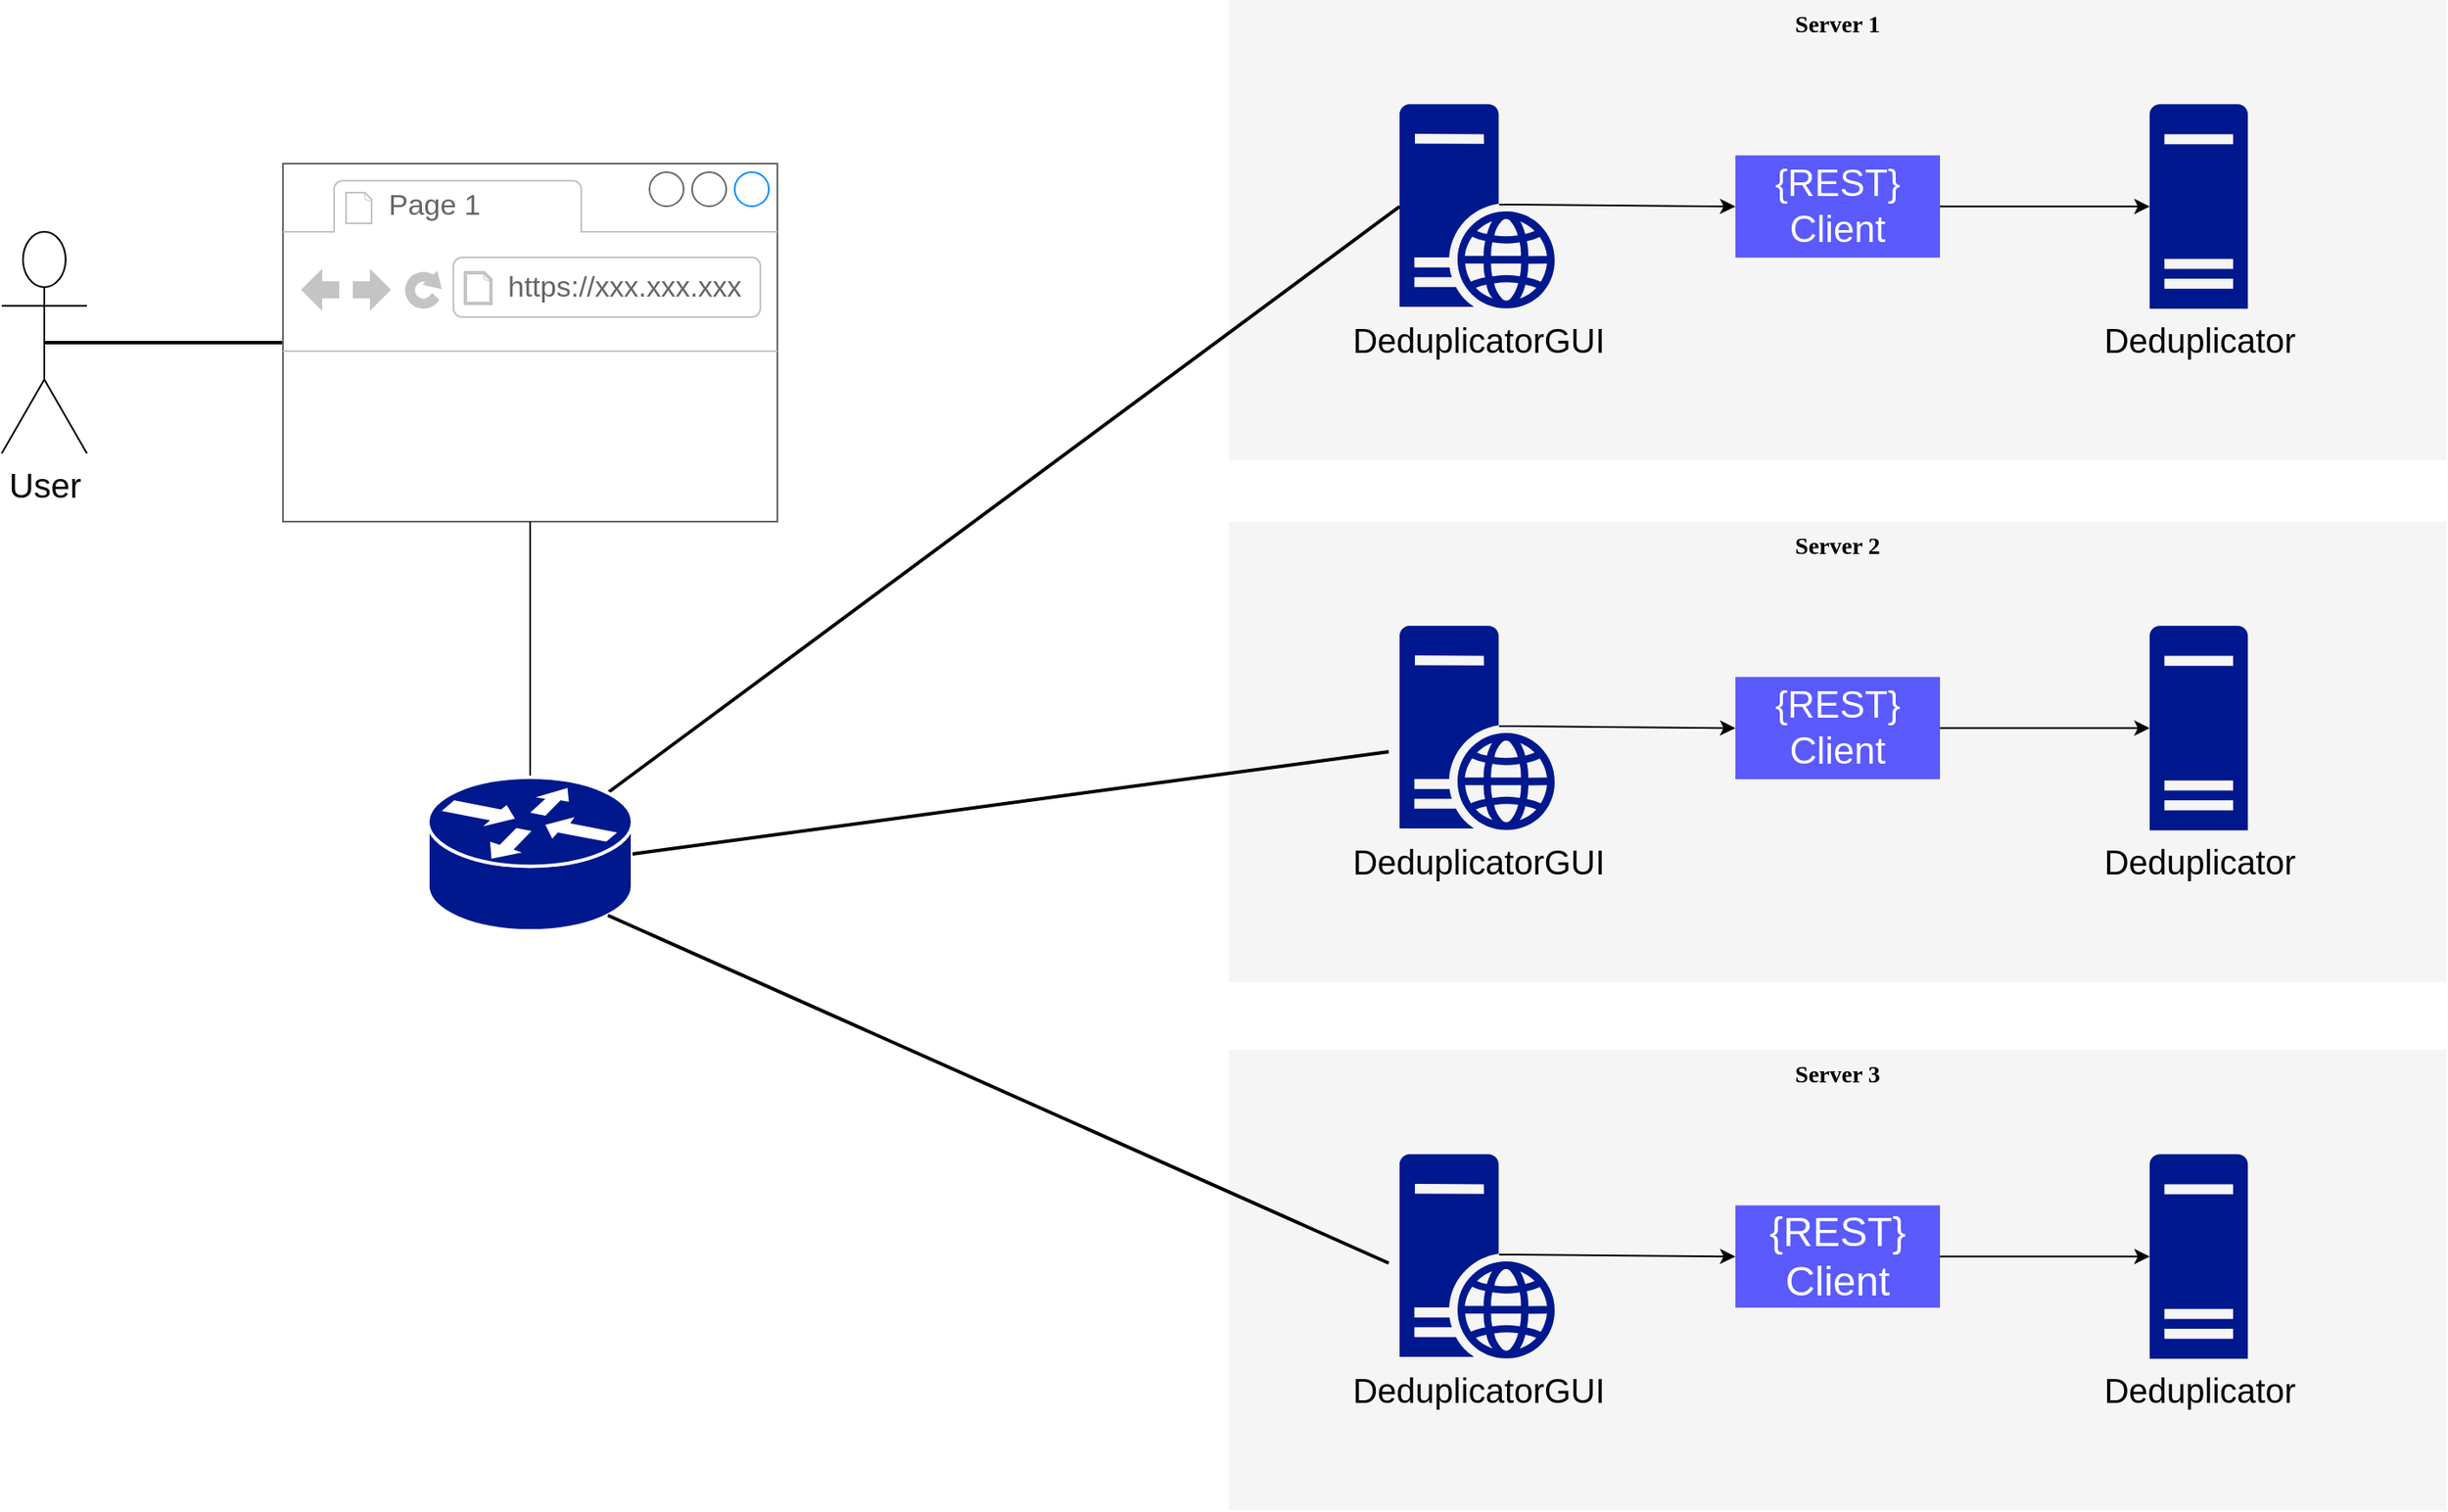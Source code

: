<mxfile version="12.6.2" type="device"><diagram name="Page-1" id="c37626ed-c26b-45fb-9056-f9ebc6bb27b6"><mxGraphModel dx="2031" dy="1184" grid="1" gridSize="10" guides="1" tooltips="1" connect="1" arrows="1" fold="1" page="1" pageScale="1" pageWidth="1169" pageHeight="827" background="#ffffff" math="0" shadow="0"><root><mxCell id="0"/><mxCell id="1" parent="0"/><mxCell id="l2WOE64KxYhAdhZKbtUc-12" style="edgeStyle=none;rounded=0;orthogonalLoop=1;jettySize=auto;html=1;exitX=0.5;exitY=0.5;exitDx=0;exitDy=0;exitPerimeter=0;endArrow=none;endFill=0;strokeWidth=2;" parent="1" source="l2WOE64KxYhAdhZKbtUc-4" target="l2WOE64KxYhAdhZKbtUc-8" edge="1"><mxGeometry relative="1" as="geometry"/></mxCell><mxCell id="l2WOE64KxYhAdhZKbtUc-4" value="&lt;font style=&quot;font-size: 20px;&quot;&gt;User&lt;/font&gt;" style="shape=umlActor;verticalLabelPosition=bottom;labelBackgroundColor=#ffffff;verticalAlign=top;html=1;outlineConnect=0;fontSize=20;" parent="1" vertex="1"><mxGeometry x="80.0" y="140" width="50" height="130" as="geometry"/></mxCell><mxCell id="l2WOE64KxYhAdhZKbtUc-8" value="" style="strokeWidth=1;shadow=0;dashed=0;align=center;html=1;shape=mxgraph.mockup.containers.browserWindow;rSize=0;strokeColor=#666666;strokeColor2=#008cff;strokeColor3=#c4c4c4;mainText=,;recursiveResize=0;" parent="1" vertex="1"><mxGeometry x="245" y="100" width="290" height="210" as="geometry"/></mxCell><mxCell id="l2WOE64KxYhAdhZKbtUc-9" value="Page 1" style="strokeWidth=1;shadow=0;dashed=0;align=center;html=1;shape=mxgraph.mockup.containers.anchor;fontSize=17;fontColor=#666666;align=left;" parent="l2WOE64KxYhAdhZKbtUc-8" vertex="1"><mxGeometry x="60" y="12" width="110" height="26" as="geometry"/></mxCell><mxCell id="l2WOE64KxYhAdhZKbtUc-10" value="https://xxx.xxx.xxx" style="strokeWidth=1;shadow=0;dashed=0;align=center;html=1;shape=mxgraph.mockup.containers.anchor;rSize=0;fontSize=17;fontColor=#666666;align=left;" parent="l2WOE64KxYhAdhZKbtUc-8" vertex="1"><mxGeometry x="130" y="60" width="140" height="26" as="geometry"/></mxCell><mxCell id="l2WOE64KxYhAdhZKbtUc-24" value="" style="group" parent="1" vertex="1" connectable="0"><mxGeometry x="800" y="4" width="714" height="270" as="geometry"/></mxCell><mxCell id="l2WOE64KxYhAdhZKbtUc-25" value="Server 1" style="whiteSpace=wrap;html=1;rounded=0;shadow=0;comic=0;strokeWidth=1;fontFamily=Verdana;fontSize=14;fillColor=#f5f5f5;strokeColor=none;fontStyle=1;verticalAlign=top;" parent="l2WOE64KxYhAdhZKbtUc-24" vertex="1"><mxGeometry width="714" height="270" as="geometry"/></mxCell><mxCell id="l2WOE64KxYhAdhZKbtUc-26" value="&lt;font style=&quot;font-size: 20px&quot;&gt;DeduplicatorGUI&lt;/font&gt;" style="aspect=fixed;pointerEvents=1;shadow=0;dashed=0;html=1;strokeColor=none;labelPosition=center;verticalLabelPosition=bottom;verticalAlign=top;align=center;fillColor=#00188D;shape=mxgraph.mscae.enterprise.web_server" parent="l2WOE64KxYhAdhZKbtUc-24" vertex="1"><mxGeometry x="99.999" y="61.14" width="91.2" height="120" as="geometry"/></mxCell><mxCell id="l2WOE64KxYhAdhZKbtUc-27" value="&lt;font style=&quot;font-size: 20px&quot;&gt;Deduplicator&lt;/font&gt;" style="aspect=fixed;pointerEvents=1;shadow=0;dashed=0;html=1;strokeColor=none;labelPosition=center;verticalLabelPosition=bottom;verticalAlign=top;align=center;fillColor=#00188D;shape=mxgraph.mscae.enterprise.server_generic" parent="l2WOE64KxYhAdhZKbtUc-24" vertex="1"><mxGeometry x="540.004" y="61.14" width="57.6" height="120" as="geometry"/></mxCell><mxCell id="oST_AnT7gVVNt4JtCQ5K-21" style="edgeStyle=none;rounded=0;orthogonalLoop=1;jettySize=auto;html=1;exitX=1;exitY=0.5;exitDx=0;exitDy=0;entryX=0;entryY=0.5;entryDx=0;entryDy=0;entryPerimeter=0;startArrow=none;startFill=0;endArrow=classic;endFill=1;fontSize=20;" edge="1" parent="l2WOE64KxYhAdhZKbtUc-24" source="oST_AnT7gVVNt4JtCQ5K-18" target="l2WOE64KxYhAdhZKbtUc-27"><mxGeometry relative="1" as="geometry"/></mxCell><mxCell id="oST_AnT7gVVNt4JtCQ5K-22" style="edgeStyle=none;rounded=0;orthogonalLoop=1;jettySize=auto;html=1;exitX=0;exitY=0.5;exitDx=0;exitDy=0;entryX=0.64;entryY=0.49;entryDx=0;entryDy=0;entryPerimeter=0;startArrow=classic;startFill=1;endArrow=none;endFill=0;fontSize=20;" edge="1" parent="l2WOE64KxYhAdhZKbtUc-24" source="oST_AnT7gVVNt4JtCQ5K-18" target="l2WOE64KxYhAdhZKbtUc-26"><mxGeometry relative="1" as="geometry"/></mxCell><mxCell id="oST_AnT7gVVNt4JtCQ5K-18" value="&lt;font color=&quot;#ffffff&quot; style=&quot;font-size: 22px&quot;&gt;{REST}&lt;br&gt;Client&lt;br&gt;&lt;/font&gt;" style="rounded=0;whiteSpace=wrap;html=1;fillColor=#3333FF;gradientColor=#3333FF;fontSize=20;strokeColor=none;opacity=80;" vertex="1" parent="l2WOE64KxYhAdhZKbtUc-24"><mxGeometry x="297" y="91.14" width="120" height="60" as="geometry"/></mxCell><mxCell id="l2WOE64KxYhAdhZKbtUc-31" style="edgeStyle=none;rounded=0;orthogonalLoop=1;jettySize=auto;html=1;exitX=0;exitY=0.5;exitDx=0;exitDy=0;exitPerimeter=0;endArrow=none;endFill=0;strokeWidth=2;entryX=0.88;entryY=0.1;entryDx=0;entryDy=0;entryPerimeter=0;" parent="1" source="l2WOE64KxYhAdhZKbtUc-26" target="oST_AnT7gVVNt4JtCQ5K-6" edge="1"><mxGeometry relative="1" as="geometry"><mxPoint x="690" y="390" as="targetPoint"/></mxGeometry></mxCell><mxCell id="oST_AnT7gVVNt4JtCQ5K-8" style="rounded=0;orthogonalLoop=1;jettySize=auto;html=1;exitX=0.5;exitY=0;exitDx=0;exitDy=0;exitPerimeter=0;fontSize=20;endArrow=none;endFill=0;" edge="1" parent="1" source="oST_AnT7gVVNt4JtCQ5K-6" target="l2WOE64KxYhAdhZKbtUc-8"><mxGeometry relative="1" as="geometry"/></mxCell><mxCell id="oST_AnT7gVVNt4JtCQ5K-6" value="" style="shape=mxgraph.cisco.routers.router;html=1;dashed=0;fillColor=#00188D;strokeColor=#ffffff;strokeWidth=2;verticalLabelPosition=bottom;verticalAlign=top;fontSize=20;" vertex="1" parent="1"><mxGeometry x="330" y="460" width="120" height="90" as="geometry"/></mxCell><mxCell id="oST_AnT7gVVNt4JtCQ5K-23" value="" style="group;opacity=30;" vertex="1" connectable="0" parent="1"><mxGeometry x="800" y="310" width="714" height="270" as="geometry"/></mxCell><mxCell id="oST_AnT7gVVNt4JtCQ5K-24" value="Server 2" style="whiteSpace=wrap;html=1;rounded=0;shadow=0;comic=0;strokeWidth=1;fontFamily=Verdana;fontSize=14;fillColor=#f5f5f5;strokeColor=none;fontStyle=1;verticalAlign=top;" vertex="1" parent="oST_AnT7gVVNt4JtCQ5K-23"><mxGeometry width="714" height="270" as="geometry"/></mxCell><mxCell id="oST_AnT7gVVNt4JtCQ5K-25" value="&lt;font style=&quot;font-size: 20px&quot;&gt;DeduplicatorGUI&lt;/font&gt;" style="aspect=fixed;pointerEvents=1;shadow=0;dashed=0;html=1;strokeColor=none;labelPosition=center;verticalLabelPosition=bottom;verticalAlign=top;align=center;fillColor=#00188D;shape=mxgraph.mscae.enterprise.web_server" vertex="1" parent="oST_AnT7gVVNt4JtCQ5K-23"><mxGeometry x="99.999" y="61.14" width="91.2" height="120" as="geometry"/></mxCell><mxCell id="oST_AnT7gVVNt4JtCQ5K-26" value="&lt;font style=&quot;font-size: 20px&quot;&gt;Deduplicator&lt;/font&gt;" style="aspect=fixed;pointerEvents=1;shadow=0;dashed=0;html=1;strokeColor=none;labelPosition=center;verticalLabelPosition=bottom;verticalAlign=top;align=center;fillColor=#00188D;shape=mxgraph.mscae.enterprise.server_generic" vertex="1" parent="oST_AnT7gVVNt4JtCQ5K-23"><mxGeometry x="540.004" y="61.14" width="57.6" height="120" as="geometry"/></mxCell><mxCell id="oST_AnT7gVVNt4JtCQ5K-27" style="edgeStyle=none;rounded=0;orthogonalLoop=1;jettySize=auto;html=1;exitX=1;exitY=0.5;exitDx=0;exitDy=0;entryX=0;entryY=0.5;entryDx=0;entryDy=0;entryPerimeter=0;startArrow=none;startFill=0;endArrow=classic;endFill=1;fontSize=20;" edge="1" parent="oST_AnT7gVVNt4JtCQ5K-23" source="oST_AnT7gVVNt4JtCQ5K-29" target="oST_AnT7gVVNt4JtCQ5K-26"><mxGeometry relative="1" as="geometry"/></mxCell><mxCell id="oST_AnT7gVVNt4JtCQ5K-28" style="edgeStyle=none;rounded=0;orthogonalLoop=1;jettySize=auto;html=1;exitX=0;exitY=0.5;exitDx=0;exitDy=0;entryX=0.64;entryY=0.49;entryDx=0;entryDy=0;entryPerimeter=0;startArrow=classic;startFill=1;endArrow=none;endFill=0;fontSize=20;" edge="1" parent="oST_AnT7gVVNt4JtCQ5K-23" source="oST_AnT7gVVNt4JtCQ5K-29" target="oST_AnT7gVVNt4JtCQ5K-25"><mxGeometry relative="1" as="geometry"/></mxCell><mxCell id="oST_AnT7gVVNt4JtCQ5K-29" value="&lt;span style=&quot;color: rgb(255 , 255 , 255) ; font-size: 22px&quot;&gt;{REST}&lt;/span&gt;&lt;br style=&quot;color: rgb(255 , 255 , 255) ; font-size: 22px&quot;&gt;&lt;span style=&quot;color: rgb(255 , 255 , 255) ; font-size: 22px&quot;&gt;Client&lt;/span&gt;" style="rounded=0;whiteSpace=wrap;html=1;fillColor=#3333FF;gradientColor=#3333FF;fontSize=20;strokeColor=none;opacity=80;" vertex="1" parent="oST_AnT7gVVNt4JtCQ5K-23"><mxGeometry x="297" y="91.14" width="120" height="60" as="geometry"/></mxCell><mxCell id="oST_AnT7gVVNt4JtCQ5K-30" value="" style="group" vertex="1" connectable="0" parent="1"><mxGeometry x="800" y="620" width="714" height="270" as="geometry"/></mxCell><mxCell id="oST_AnT7gVVNt4JtCQ5K-31" value="Server 3" style="whiteSpace=wrap;html=1;rounded=0;shadow=0;comic=0;strokeWidth=1;fontFamily=Verdana;fontSize=14;fillColor=#f5f5f5;strokeColor=none;fontStyle=1;verticalAlign=top;" vertex="1" parent="oST_AnT7gVVNt4JtCQ5K-30"><mxGeometry width="714" height="270" as="geometry"/></mxCell><mxCell id="oST_AnT7gVVNt4JtCQ5K-32" value="&lt;font style=&quot;font-size: 20px&quot;&gt;DeduplicatorGUI&lt;/font&gt;" style="aspect=fixed;pointerEvents=1;shadow=0;dashed=0;html=1;strokeColor=none;labelPosition=center;verticalLabelPosition=bottom;verticalAlign=top;align=center;fillColor=#00188D;shape=mxgraph.mscae.enterprise.web_server" vertex="1" parent="oST_AnT7gVVNt4JtCQ5K-30"><mxGeometry x="99.999" y="61.14" width="91.2" height="120" as="geometry"/></mxCell><mxCell id="oST_AnT7gVVNt4JtCQ5K-33" value="&lt;font style=&quot;font-size: 20px&quot;&gt;Deduplicator&lt;/font&gt;" style="aspect=fixed;pointerEvents=1;shadow=0;dashed=0;html=1;strokeColor=none;labelPosition=center;verticalLabelPosition=bottom;verticalAlign=top;align=center;fillColor=#00188D;shape=mxgraph.mscae.enterprise.server_generic" vertex="1" parent="oST_AnT7gVVNt4JtCQ5K-30"><mxGeometry x="540.004" y="61.14" width="57.6" height="120" as="geometry"/></mxCell><mxCell id="oST_AnT7gVVNt4JtCQ5K-34" style="edgeStyle=none;rounded=0;orthogonalLoop=1;jettySize=auto;html=1;exitX=1;exitY=0.5;exitDx=0;exitDy=0;entryX=0;entryY=0.5;entryDx=0;entryDy=0;entryPerimeter=0;startArrow=none;startFill=0;endArrow=classic;endFill=1;fontSize=20;" edge="1" parent="oST_AnT7gVVNt4JtCQ5K-30" source="oST_AnT7gVVNt4JtCQ5K-36" target="oST_AnT7gVVNt4JtCQ5K-33"><mxGeometry relative="1" as="geometry"/></mxCell><mxCell id="oST_AnT7gVVNt4JtCQ5K-35" style="edgeStyle=none;rounded=0;orthogonalLoop=1;jettySize=auto;html=1;exitX=0;exitY=0.5;exitDx=0;exitDy=0;entryX=0.64;entryY=0.49;entryDx=0;entryDy=0;entryPerimeter=0;startArrow=classic;startFill=1;endArrow=none;endFill=0;fontSize=20;" edge="1" parent="oST_AnT7gVVNt4JtCQ5K-30" source="oST_AnT7gVVNt4JtCQ5K-36" target="oST_AnT7gVVNt4JtCQ5K-32"><mxGeometry relative="1" as="geometry"/></mxCell><mxCell id="oST_AnT7gVVNt4JtCQ5K-36" value="&lt;font style=&quot;font-size: 24px&quot;&gt;&lt;span style=&quot;color: rgb(255 , 255 , 255)&quot;&gt;{REST}&lt;/span&gt;&lt;br style=&quot;color: rgb(255 , 255 , 255)&quot;&gt;&lt;span style=&quot;color: rgb(255 , 255 , 255)&quot;&gt;Client&lt;/span&gt;&lt;/font&gt;" style="rounded=0;whiteSpace=wrap;html=1;fillColor=#3333FF;gradientColor=#3333FF;fontSize=20;strokeColor=none;opacity=80;" vertex="1" parent="oST_AnT7gVVNt4JtCQ5K-30"><mxGeometry x="297" y="91.14" width="120" height="60" as="geometry"/></mxCell><mxCell id="l2WOE64KxYhAdhZKbtUc-3" style="rounded=0;orthogonalLoop=1;jettySize=auto;html=1;endArrow=none;endFill=0;strokeWidth=2;exitX=0;exitY=0.5;exitDx=0;exitDy=0;exitPerimeter=0;entryX=0.88;entryY=0.9;entryDx=0;entryDy=0;entryPerimeter=0;" parent="1" target="oST_AnT7gVVNt4JtCQ5K-6" edge="1"><mxGeometry relative="1" as="geometry"><mxPoint x="893.62" y="745" as="sourcePoint"/><mxPoint x="830" y="620" as="targetPoint"/></mxGeometry></mxCell><mxCell id="l2WOE64KxYhAdhZKbtUc-43" style="edgeStyle=none;rounded=0;orthogonalLoop=1;jettySize=auto;html=1;entryX=0;entryY=0.5;entryDx=0;entryDy=0;entryPerimeter=0;endArrow=none;endFill=0;strokeWidth=2;exitX=1;exitY=0.5;exitDx=0;exitDy=0;exitPerimeter=0;" parent="1" source="oST_AnT7gVVNt4JtCQ5K-6" edge="1"><mxGeometry relative="1" as="geometry"><mxPoint x="810" y="500" as="sourcePoint"/><mxPoint x="893.62" y="445" as="targetPoint"/></mxGeometry></mxCell></root></mxGraphModel></diagram></mxfile>